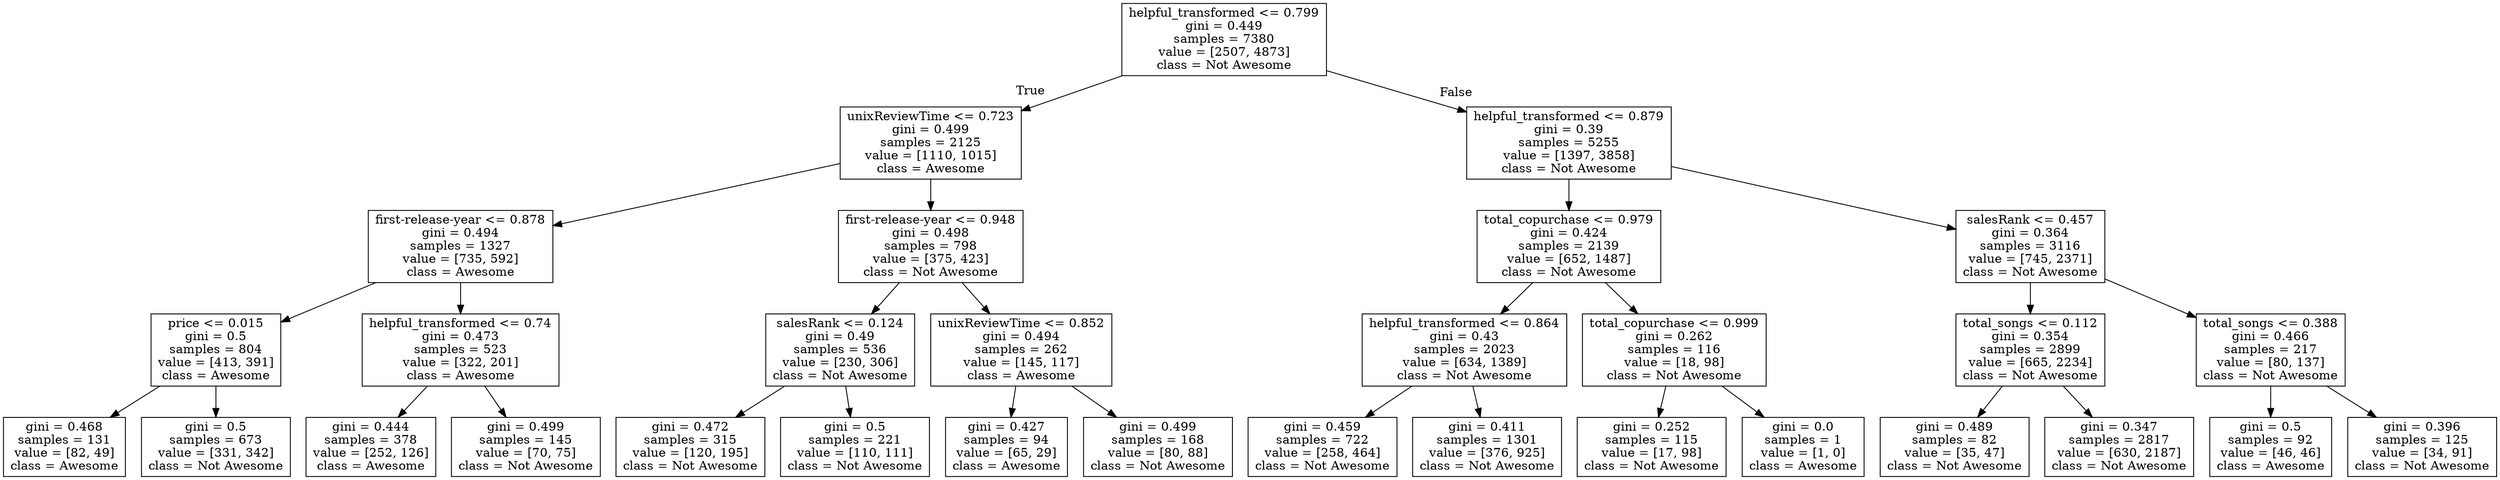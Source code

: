 digraph Tree {
node [shape=box] ;
0 [label="helpful_transformed <= 0.799\ngini = 0.449\nsamples = 7380\nvalue = [2507, 4873]\nclass = Not Awesome"] ;
1 [label="unixReviewTime <= 0.723\ngini = 0.499\nsamples = 2125\nvalue = [1110, 1015]\nclass = Awesome"] ;
0 -> 1 [labeldistance=2.5, labelangle=45, headlabel="True"] ;
2 [label="first-release-year <= 0.878\ngini = 0.494\nsamples = 1327\nvalue = [735, 592]\nclass = Awesome"] ;
1 -> 2 ;
3 [label="price <= 0.015\ngini = 0.5\nsamples = 804\nvalue = [413, 391]\nclass = Awesome"] ;
2 -> 3 ;
4 [label="gini = 0.468\nsamples = 131\nvalue = [82, 49]\nclass = Awesome"] ;
3 -> 4 ;
5 [label="gini = 0.5\nsamples = 673\nvalue = [331, 342]\nclass = Not Awesome"] ;
3 -> 5 ;
6 [label="helpful_transformed <= 0.74\ngini = 0.473\nsamples = 523\nvalue = [322, 201]\nclass = Awesome"] ;
2 -> 6 ;
7 [label="gini = 0.444\nsamples = 378\nvalue = [252, 126]\nclass = Awesome"] ;
6 -> 7 ;
8 [label="gini = 0.499\nsamples = 145\nvalue = [70, 75]\nclass = Not Awesome"] ;
6 -> 8 ;
9 [label="first-release-year <= 0.948\ngini = 0.498\nsamples = 798\nvalue = [375, 423]\nclass = Not Awesome"] ;
1 -> 9 ;
10 [label="salesRank <= 0.124\ngini = 0.49\nsamples = 536\nvalue = [230, 306]\nclass = Not Awesome"] ;
9 -> 10 ;
11 [label="gini = 0.472\nsamples = 315\nvalue = [120, 195]\nclass = Not Awesome"] ;
10 -> 11 ;
12 [label="gini = 0.5\nsamples = 221\nvalue = [110, 111]\nclass = Not Awesome"] ;
10 -> 12 ;
13 [label="unixReviewTime <= 0.852\ngini = 0.494\nsamples = 262\nvalue = [145, 117]\nclass = Awesome"] ;
9 -> 13 ;
14 [label="gini = 0.427\nsamples = 94\nvalue = [65, 29]\nclass = Awesome"] ;
13 -> 14 ;
15 [label="gini = 0.499\nsamples = 168\nvalue = [80, 88]\nclass = Not Awesome"] ;
13 -> 15 ;
16 [label="helpful_transformed <= 0.879\ngini = 0.39\nsamples = 5255\nvalue = [1397, 3858]\nclass = Not Awesome"] ;
0 -> 16 [labeldistance=2.5, labelangle=-45, headlabel="False"] ;
17 [label="total_copurchase <= 0.979\ngini = 0.424\nsamples = 2139\nvalue = [652, 1487]\nclass = Not Awesome"] ;
16 -> 17 ;
18 [label="helpful_transformed <= 0.864\ngini = 0.43\nsamples = 2023\nvalue = [634, 1389]\nclass = Not Awesome"] ;
17 -> 18 ;
19 [label="gini = 0.459\nsamples = 722\nvalue = [258, 464]\nclass = Not Awesome"] ;
18 -> 19 ;
20 [label="gini = 0.411\nsamples = 1301\nvalue = [376, 925]\nclass = Not Awesome"] ;
18 -> 20 ;
21 [label="total_copurchase <= 0.999\ngini = 0.262\nsamples = 116\nvalue = [18, 98]\nclass = Not Awesome"] ;
17 -> 21 ;
22 [label="gini = 0.252\nsamples = 115\nvalue = [17, 98]\nclass = Not Awesome"] ;
21 -> 22 ;
23 [label="gini = 0.0\nsamples = 1\nvalue = [1, 0]\nclass = Awesome"] ;
21 -> 23 ;
24 [label="salesRank <= 0.457\ngini = 0.364\nsamples = 3116\nvalue = [745, 2371]\nclass = Not Awesome"] ;
16 -> 24 ;
25 [label="total_songs <= 0.112\ngini = 0.354\nsamples = 2899\nvalue = [665, 2234]\nclass = Not Awesome"] ;
24 -> 25 ;
26 [label="gini = 0.489\nsamples = 82\nvalue = [35, 47]\nclass = Not Awesome"] ;
25 -> 26 ;
27 [label="gini = 0.347\nsamples = 2817\nvalue = [630, 2187]\nclass = Not Awesome"] ;
25 -> 27 ;
28 [label="total_songs <= 0.388\ngini = 0.466\nsamples = 217\nvalue = [80, 137]\nclass = Not Awesome"] ;
24 -> 28 ;
29 [label="gini = 0.5\nsamples = 92\nvalue = [46, 46]\nclass = Awesome"] ;
28 -> 29 ;
30 [label="gini = 0.396\nsamples = 125\nvalue = [34, 91]\nclass = Not Awesome"] ;
28 -> 30 ;
}